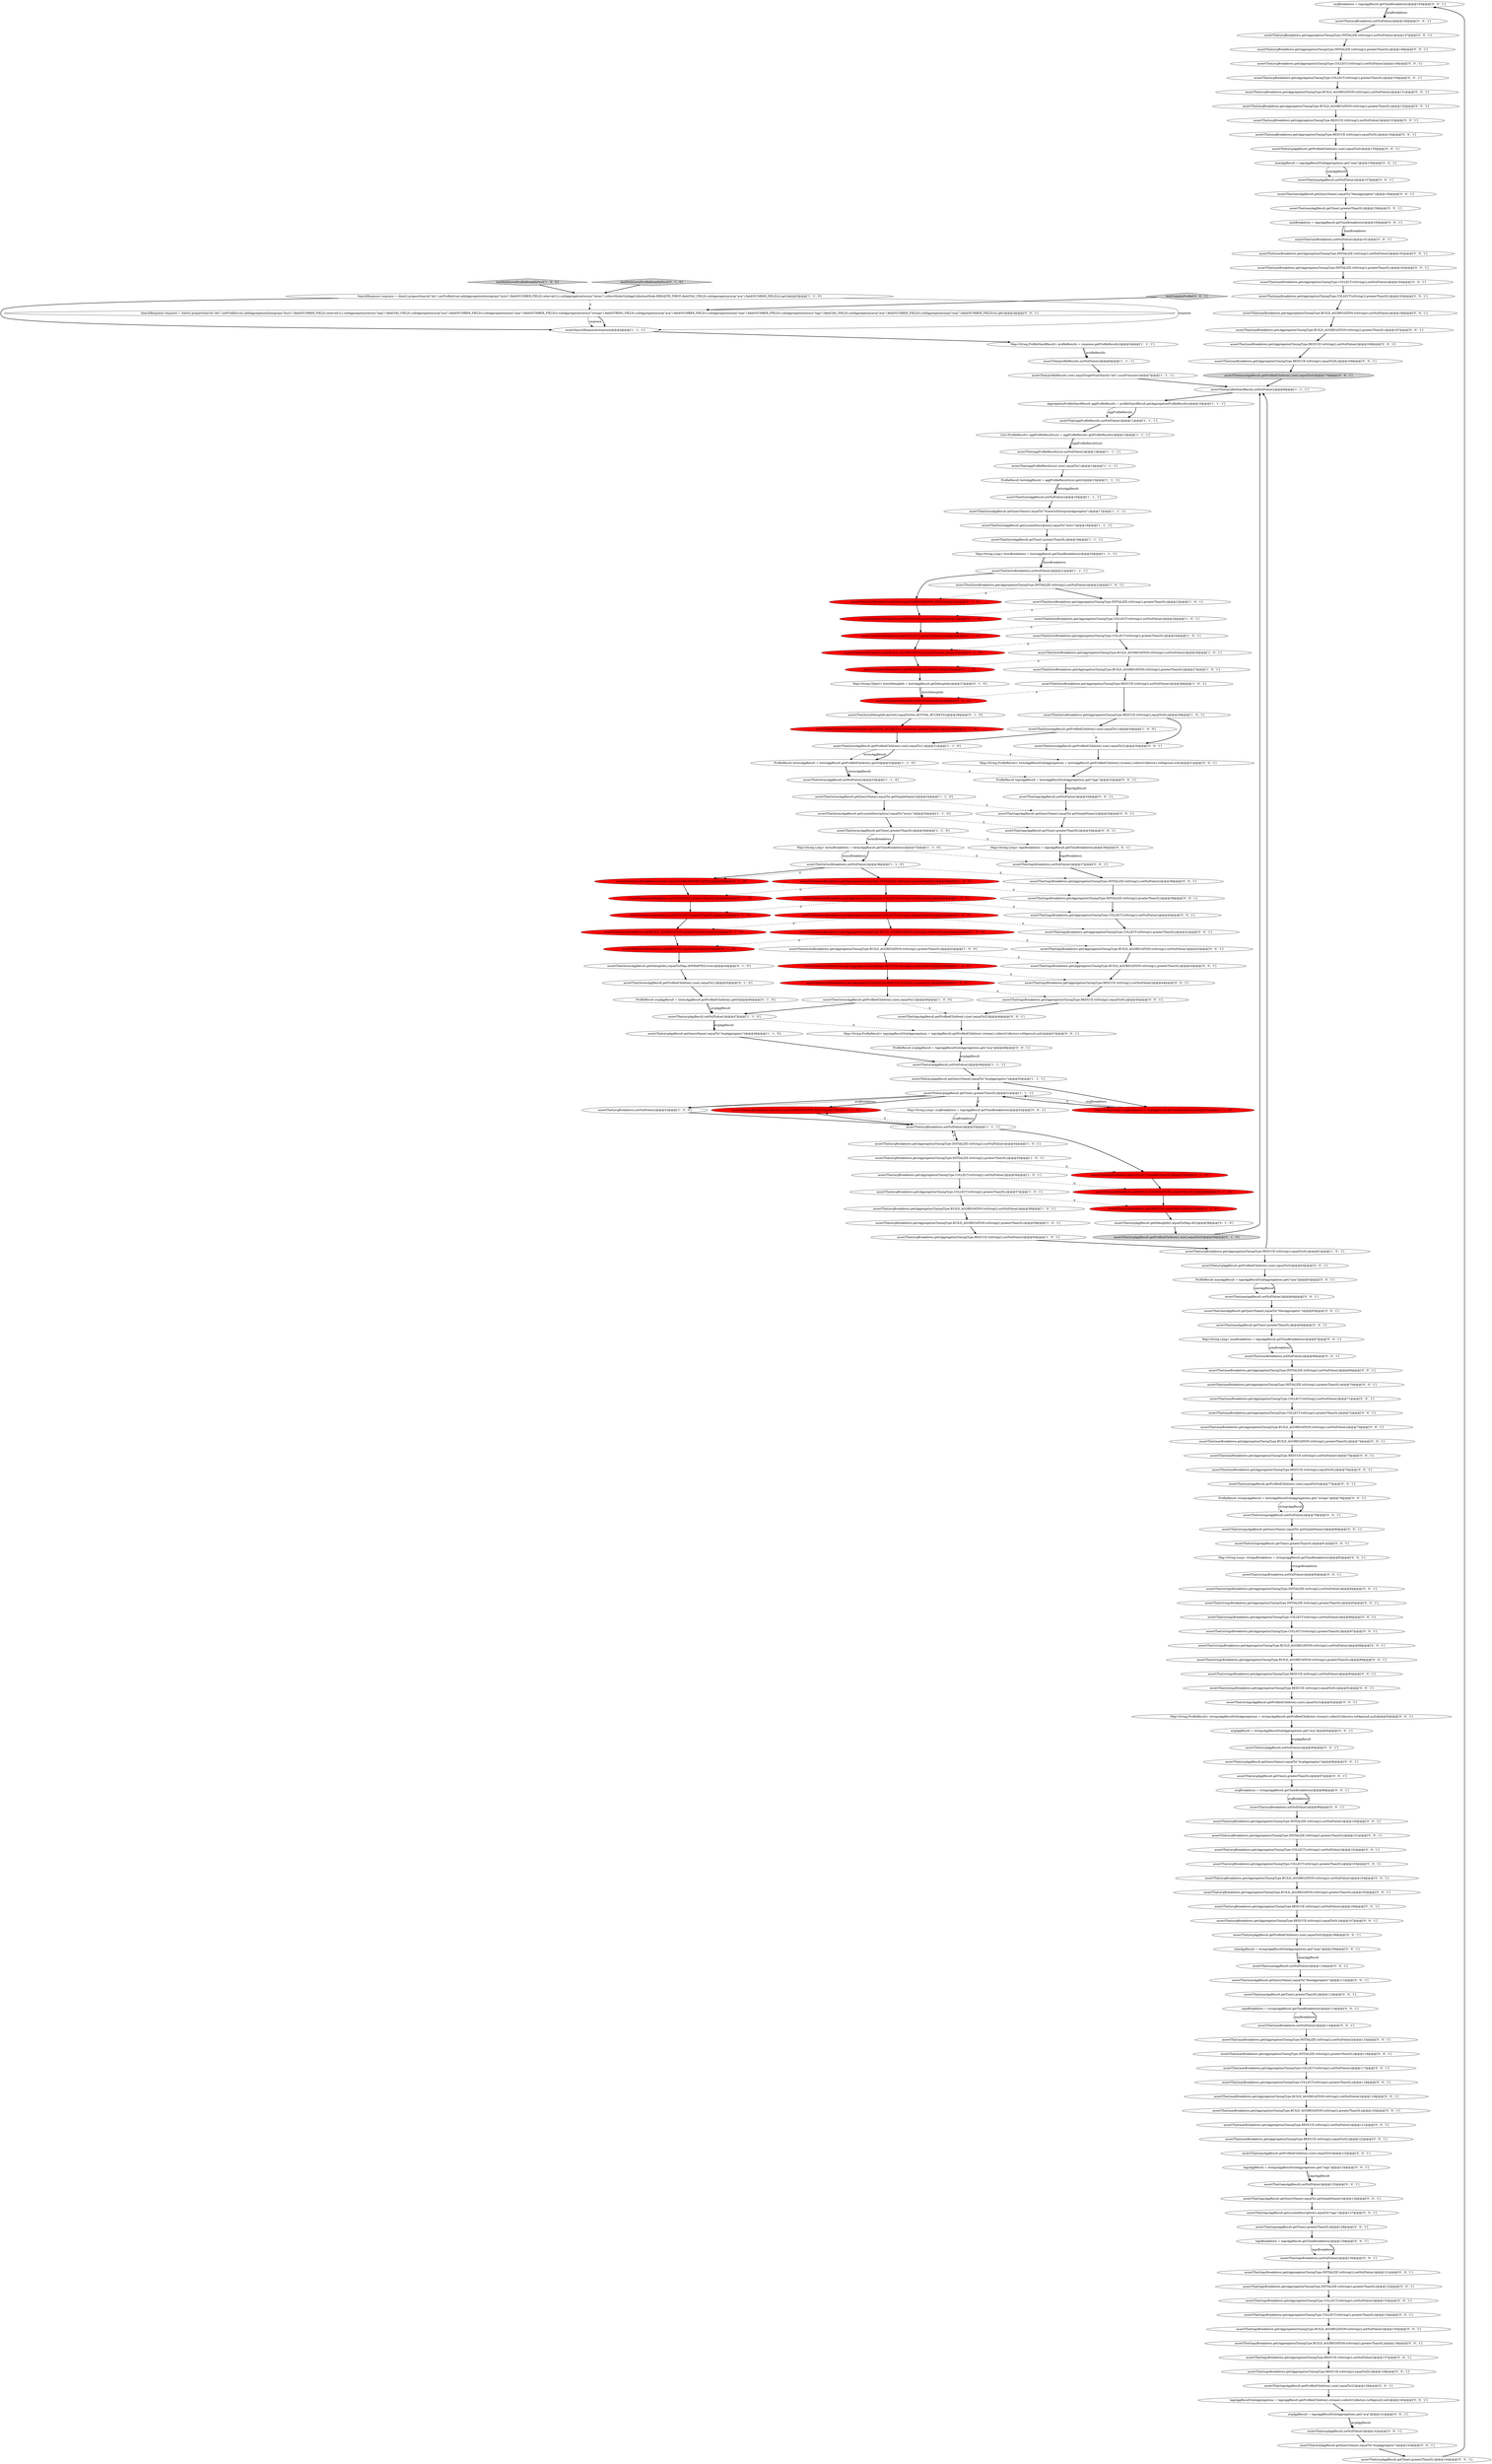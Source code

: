 digraph {
177 [style = filled, label = "avgBreakdown = tagsAggResult.getTimeBreakdown()@@@145@@@['0', '0', '1']", fillcolor = white, shape = ellipse image = "AAA0AAABBB3BBB"];
56 [style = filled, label = "assertThat(termsAggResult.getQueryName(),equalTo(.getSimpleName()))@@@34@@@['1', '1', '0']", fillcolor = white, shape = ellipse image = "AAA0AAABBB1BBB"];
74 [style = filled, label = "assertThat(histoBreakdown.get(COLLECT),greaterThan(0L))@@@24@@@['0', '1', '0']", fillcolor = red, shape = ellipse image = "AAA1AAABBB2BBB"];
60 [style = filled, label = "assertThat(termsBreakdown.get(INITIALIZE),greaterThan(0L))@@@40@@@['0', '1', '0']", fillcolor = red, shape = ellipse image = "AAA1AAABBB2BBB"];
10 [style = filled, label = "ProfileResult histoAggResult = aggProfileResultsList.get(0)@@@15@@@['1', '1', '1']", fillcolor = white, shape = ellipse image = "AAA0AAABBB1BBB"];
68 [style = filled, label = "assertThat(avgAggResult.getProfiledChildren().size(),equalTo(0))@@@59@@@['0', '1', '0']", fillcolor = lightgray, shape = ellipse image = "AAA0AAABBB2BBB"];
21 [style = filled, label = "assertThat(avgBreakdown.get(AggregationTimingType.REDUCE.toString()),equalTo(0L))@@@61@@@['1', '0', '1']", fillcolor = white, shape = ellipse image = "AAA0AAABBB1BBB"];
112 [style = filled, label = "assertThat(maxBreakdown.get(AggregationTimingType.REDUCE.toString()),notNullValue())@@@168@@@['0', '0', '1']", fillcolor = white, shape = ellipse image = "AAA0AAABBB3BBB"];
211 [style = filled, label = "assertThat(maxAggResult.getProfiledChildren().size(),equalTo(0))@@@170@@@['0', '0', '1']", fillcolor = lightgray, shape = ellipse image = "AAA0AAABBB3BBB"];
62 [style = filled, label = "assertThat(termsBreakdown.keySet(),equalTo(BREAKDOWN_KEYS))@@@39@@@['0', '1', '0']", fillcolor = red, shape = ellipse image = "AAA1AAABBB2BBB"];
99 [style = filled, label = "assertThat(maxAggResult.getQueryName(),equalTo(\"MaxAggregator\"))@@@65@@@['0', '0', '1']", fillcolor = white, shape = ellipse image = "AAA0AAABBB3BBB"];
2 [style = filled, label = "assertThat(termsBreakdown.get(AggregationTimingType.BUILD_AGGREGATION.toString()),notNullValue())@@@42@@@['1', '0', '0']", fillcolor = red, shape = ellipse image = "AAA1AAABBB1BBB"];
89 [style = filled, label = "assertThat(avgBreakdown.get(AggregationTimingType.COLLECT.toString()),greaterThan(0L))@@@150@@@['0', '0', '1']", fillcolor = white, shape = ellipse image = "AAA0AAABBB3BBB"];
38 [style = filled, label = "assertThat(avgAggResult.getQueryName(),equalTo(\"AvgAggregator\"))@@@48@@@['1', '1', '0']", fillcolor = white, shape = ellipse image = "AAA0AAABBB1BBB"];
101 [style = filled, label = "assertThat(maxBreakdown.get(AggregationTimingType.REDUCE.toString()),notNullValue())@@@75@@@['0', '0', '1']", fillcolor = white, shape = ellipse image = "AAA0AAABBB3BBB"];
156 [style = filled, label = "assertThat(tagsBreakdown.get(AggregationTimingType.BUILD_AGGREGATION.toString()),greaterThan(0L))@@@136@@@['0', '0', '1']", fillcolor = white, shape = ellipse image = "AAA0AAABBB3BBB"];
141 [style = filled, label = "assertThat(stringsAggResult.getTime(),greaterThan(0L))@@@81@@@['0', '0', '1']", fillcolor = white, shape = ellipse image = "AAA0AAABBB3BBB"];
61 [style = filled, label = "assertThat(((Number)histoDebugInfo.get(TOTAL_BUCKETS)).longValue(),greaterThan(0L))@@@30@@@['0', '1', '0']", fillcolor = red, shape = ellipse image = "AAA1AAABBB2BBB"];
24 [style = filled, label = "assertThat(avgAggResult,notNullValue())@@@47@@@['1', '1', '0']", fillcolor = white, shape = ellipse image = "AAA0AAABBB1BBB"];
70 [style = filled, label = "assertThat(termsAggResult.getProfiledChildren().size(),equalTo(1))@@@45@@@['0', '1', '0']", fillcolor = white, shape = ellipse image = "AAA0AAABBB2BBB"];
146 [style = filled, label = "assertThat(maxAggResult.getTime(),greaterThan(0L))@@@66@@@['0', '0', '1']", fillcolor = white, shape = ellipse image = "AAA0AAABBB3BBB"];
105 [style = filled, label = "assertThat(maxBreakdown.get(AggregationTimingType.COLLECT.toString()),greaterThan(0L))@@@72@@@['0', '0', '1']", fillcolor = white, shape = ellipse image = "AAA0AAABBB3BBB"];
71 [style = filled, label = "assertThat(histoBreakdown.get(INITIALIZE),greaterThan(0L))@@@23@@@['0', '1', '0']", fillcolor = red, shape = ellipse image = "AAA1AAABBB2BBB"];
102 [style = filled, label = "assertThat(maxAggResult.getTime(),greaterThan(0L))@@@112@@@['0', '0', '1']", fillcolor = white, shape = ellipse image = "AAA0AAABBB3BBB"];
147 [style = filled, label = "assertThat(stringsBreakdown,notNullValue())@@@83@@@['0', '0', '1']", fillcolor = white, shape = ellipse image = "AAA0AAABBB3BBB"];
8 [style = filled, label = "assertThat(avgBreakdown.get(AggregationTimingType.BUILD_AGGREGATION.toString()),greaterThan(0L))@@@59@@@['1', '0', '1']", fillcolor = white, shape = ellipse image = "AAA0AAABBB1BBB"];
4 [style = filled, label = "testMultiLevelProfileBreadthFirst['1', '0', '0']", fillcolor = lightgray, shape = diamond image = "AAA0AAABBB1BBB"];
83 [style = filled, label = "assertThat(avgBreakdown.keySet(),equalTo(BREAKDOWN_KEYS))@@@53@@@['0', '1', '0']", fillcolor = red, shape = ellipse image = "AAA1AAABBB2BBB"];
106 [style = filled, label = "assertThat(avgBreakdown,notNullValue())@@@146@@@['0', '0', '1']", fillcolor = white, shape = ellipse image = "AAA0AAABBB3BBB"];
187 [style = filled, label = "avgAggResult = tagsAggResultSubAggregations.get(\"avg\")@@@141@@@['0', '0', '1']", fillcolor = white, shape = ellipse image = "AAA0AAABBB3BBB"];
64 [style = filled, label = "assertThat(avgBreakdown.get(COLLECT),greaterThan(0L))@@@55@@@['0', '1', '0']", fillcolor = red, shape = ellipse image = "AAA1AAABBB2BBB"];
49 [style = filled, label = "assertThat(termsBreakdown.get(AggregationTimingType.COLLECT.toString()),greaterThan(0L))@@@41@@@['1', '0', '0']", fillcolor = red, shape = ellipse image = "AAA1AAABBB1BBB"];
7 [style = filled, label = "SearchResponse response = client().prepareSearch(\"idx\").setProfile(true).addAggregation(histogram(\"histo\").field(NUMBER_FIELD).interval(1L).subAggregation(terms(\"terms\").collectMode(SubAggCollectionMode.BREADTH_FIRST).field(TAG_FIELD).subAggregation(avg(\"avg\").field(NUMBER_FIELD)))).get()@@@3@@@['1', '1', '0']", fillcolor = white, shape = ellipse image = "AAA0AAABBB1BBB"];
72 [style = filled, label = "assertThat(histoBreakdown.keySet(),equalTo(BREAKDOWN_KEYS))@@@22@@@['0', '1', '0']", fillcolor = red, shape = ellipse image = "AAA1AAABBB2BBB"];
42 [style = filled, label = "assertThat(histoAggResult,notNullValue())@@@16@@@['1', '1', '1']", fillcolor = white, shape = ellipse image = "AAA0AAABBB1BBB"];
84 [style = filled, label = "avgAggResult = stringsAggResultSubAggregations.get(\"avg\")@@@94@@@['0', '0', '1']", fillcolor = white, shape = ellipse image = "AAA0AAABBB3BBB"];
176 [style = filled, label = "assertThat(tagsBreakdown.get(AggregationTimingType.REDUCE.toString()),equalTo(0L))@@@45@@@['0', '0', '1']", fillcolor = white, shape = ellipse image = "AAA0AAABBB3BBB"];
125 [style = filled, label = "assertThat(stringsBreakdown.get(AggregationTimingType.REDUCE.toString()),notNullValue())@@@90@@@['0', '0', '1']", fillcolor = white, shape = ellipse image = "AAA0AAABBB3BBB"];
55 [style = filled, label = "assertThat(termsBreakdown.get(AggregationTimingType.COLLECT.toString()),notNullValue())@@@40@@@['1', '0', '0']", fillcolor = red, shape = ellipse image = "AAA1AAABBB1BBB"];
167 [style = filled, label = "assertThat(avgAggResult.getQueryName(),equalTo(\"AvgAggregator\"))@@@96@@@['0', '0', '1']", fillcolor = white, shape = ellipse image = "AAA0AAABBB3BBB"];
175 [style = filled, label = "assertThat(maxAggResult,notNullValue())@@@157@@@['0', '0', '1']", fillcolor = white, shape = ellipse image = "AAA0AAABBB3BBB"];
63 [style = filled, label = "assertThat(termsBreakdown.get(REDUCE),equalTo(0L))@@@43@@@['0', '1', '0']", fillcolor = red, shape = ellipse image = "AAA1AAABBB2BBB"];
186 [style = filled, label = "assertThat(tagsBreakdown.get(AggregationTimingType.BUILD_AGGREGATION.toString()),notNullValue())@@@135@@@['0', '0', '1']", fillcolor = white, shape = ellipse image = "AAA0AAABBB3BBB"];
115 [style = filled, label = "assertThat(stringsBreakdown.get(AggregationTimingType.INITIALIZE.toString()),greaterThan(0L))@@@85@@@['0', '0', '1']", fillcolor = white, shape = ellipse image = "AAA0AAABBB3BBB"];
75 [style = filled, label = "assertThat(histoDebugInfo.keySet(),equalTo(Set.of(TOTAL_BUCKETS)))@@@29@@@['0', '1', '0']", fillcolor = white, shape = ellipse image = "AAA0AAABBB2BBB"];
210 [style = filled, label = "assertThat(maxBreakdown.get(AggregationTimingType.REDUCE.toString()),equalTo(0L))@@@169@@@['0', '0', '1']", fillcolor = white, shape = ellipse image = "AAA0AAABBB3BBB"];
30 [style = filled, label = "assertThat(aggProfileResultsList,notNullValue())@@@13@@@['1', '1', '1']", fillcolor = white, shape = ellipse image = "AAA0AAABBB1BBB"];
23 [style = filled, label = "Map<String,ProfileShardResult> profileResults = response.getProfileResults()@@@5@@@['1', '1', '1']", fillcolor = white, shape = ellipse image = "AAA0AAABBB1BBB"];
149 [style = filled, label = "assertThat(avgBreakdown.get(AggregationTimingType.COLLECT.toString()),notNullValue())@@@149@@@['0', '0', '1']", fillcolor = white, shape = ellipse image = "AAA0AAABBB3BBB"];
104 [style = filled, label = "assertThat(maxBreakdown.get(AggregationTimingType.REDUCE.toString()),equalTo(0L))@@@122@@@['0', '0', '1']", fillcolor = white, shape = ellipse image = "AAA0AAABBB3BBB"];
182 [style = filled, label = "assertThat(maxBreakdown.get(AggregationTimingType.INITIALIZE.toString()),greaterThan(0L))@@@70@@@['0', '0', '1']", fillcolor = white, shape = ellipse image = "AAA0AAABBB3BBB"];
124 [style = filled, label = "Map<String,Long> avgBreakdown = tagsAggResult.getTimeBreakdown()@@@52@@@['0', '0', '1']", fillcolor = white, shape = ellipse image = "AAA0AAABBB3BBB"];
162 [style = filled, label = "assertThat(avgAggResult,notNullValue())@@@95@@@['0', '0', '1']", fillcolor = white, shape = ellipse image = "AAA0AAABBB3BBB"];
1 [style = filled, label = "assertThat(avgBreakdown.get(AggregationTimingType.COLLECT.toString()),greaterThan(0L))@@@57@@@['1', '0', '1']", fillcolor = white, shape = ellipse image = "AAA0AAABBB1BBB"];
160 [style = filled, label = "assertThat(avgBreakdown.get(AggregationTimingType.BUILD_AGGREGATION.toString()),notNullValue())@@@104@@@['0', '0', '1']", fillcolor = white, shape = ellipse image = "AAA0AAABBB3BBB"];
17 [style = filled, label = "assertThat(histoBreakdown.get(AggregationTimingType.COLLECT.toString()),notNullValue())@@@24@@@['1', '0', '1']", fillcolor = white, shape = ellipse image = "AAA0AAABBB1BBB"];
110 [style = filled, label = "assertThat(tagsAggResult.getProfiledChildren().size(),equalTo(2))@@@46@@@['0', '0', '1']", fillcolor = white, shape = ellipse image = "AAA0AAABBB3BBB"];
88 [style = filled, label = "assertThat(maxBreakdown.get(AggregationTimingType.INITIALIZE.toString()),greaterThan(0L))@@@163@@@['0', '0', '1']", fillcolor = white, shape = ellipse image = "AAA0AAABBB3BBB"];
144 [style = filled, label = "maxBreakdown = tagsAggResult.getTimeBreakdown()@@@160@@@['0', '0', '1']", fillcolor = white, shape = ellipse image = "AAA0AAABBB3BBB"];
5 [style = filled, label = "assertThat(termsBreakdown.get(AggregationTimingType.INITIALIZE.toString()),greaterThan(0L))@@@39@@@['1', '0', '0']", fillcolor = red, shape = ellipse image = "AAA1AAABBB1BBB"];
20 [style = filled, label = "assertThat(avgAggResult.getQueryName(),equalTo(\"AvgAggregator\"))@@@50@@@['1', '1', '1']", fillcolor = white, shape = ellipse image = "AAA0AAABBB1BBB"];
184 [style = filled, label = "assertThat(avgBreakdown.get(AggregationTimingType.REDUCE.toString()),notNullValue())@@@106@@@['0', '0', '1']", fillcolor = white, shape = ellipse image = "AAA0AAABBB3BBB"];
153 [style = filled, label = "assertThat(maxBreakdown,notNullValue())@@@68@@@['0', '0', '1']", fillcolor = white, shape = ellipse image = "AAA0AAABBB3BBB"];
155 [style = filled, label = "assertThat(maxBreakdown.get(AggregationTimingType.REDUCE.toString()),notNullValue())@@@121@@@['0', '0', '1']", fillcolor = white, shape = ellipse image = "AAA0AAABBB3BBB"];
169 [style = filled, label = "assertThat(avgBreakdown.get(AggregationTimingType.INITIALIZE.toString()),notNullValue())@@@147@@@['0', '0', '1']", fillcolor = white, shape = ellipse image = "AAA0AAABBB3BBB"];
41 [style = filled, label = "assertThat(histoAggResult.getLuceneDescription(),equalTo(\"histo\"))@@@18@@@['1', '1', '1']", fillcolor = white, shape = ellipse image = "AAA0AAABBB1BBB"];
50 [style = filled, label = "assertThat(avgBreakdown,notNullValue())@@@53@@@['1', '0', '0']", fillcolor = white, shape = ellipse image = "AAA0AAABBB1BBB"];
22 [style = filled, label = "assertThat(histoBreakdown.get(AggregationTimingType.REDUCE.toString()),notNullValue())@@@28@@@['1', '0', '1']", fillcolor = white, shape = ellipse image = "AAA0AAABBB1BBB"];
154 [style = filled, label = "Map<String,Long> stringsBreakdown = stringsAggResult.getTimeBreakdown()@@@82@@@['0', '0', '1']", fillcolor = white, shape = ellipse image = "AAA0AAABBB3BBB"];
197 [style = filled, label = "assertThat(avgAggResult.getQueryName(),equalTo(\"AvgAggregator\"))@@@143@@@['0', '0', '1']", fillcolor = white, shape = ellipse image = "AAA0AAABBB3BBB"];
18 [style = filled, label = "assertThat(avgBreakdown.get(AggregationTimingType.INITIALIZE.toString()),greaterThan(0L))@@@55@@@['1', '0', '1']", fillcolor = white, shape = ellipse image = "AAA0AAABBB1BBB"];
145 [style = filled, label = "assertThat(histoAggResult.getProfiledChildren().size(),equalTo(2))@@@30@@@['0', '0', '1']", fillcolor = white, shape = ellipse image = "AAA0AAABBB3BBB"];
66 [style = filled, label = "assertThat(histoDebugInfo,notNullValue())@@@28@@@['0', '1', '0']", fillcolor = red, shape = ellipse image = "AAA1AAABBB2BBB"];
151 [style = filled, label = "assertThat(maxAggResult,notNullValue())@@@110@@@['0', '0', '1']", fillcolor = white, shape = ellipse image = "AAA0AAABBB3BBB"];
94 [style = filled, label = "Map<String,Long> tagsBreakdown = tagsAggResult.getTimeBreakdown()@@@36@@@['0', '0', '1']", fillcolor = white, shape = ellipse image = "AAA0AAABBB3BBB"];
98 [style = filled, label = "SearchResponse response = client().prepareSearch(\"idx\").setProfile(true).addAggregation(histogram(\"histo\").field(NUMBER_FIELD).interval(1L).subAggregation(terms(\"tags\").field(TAG_FIELD).subAggregation(avg(\"avg\").field(NUMBER_FIELD)).subAggregation(max(\"max\").field(NUMBER_FIELD))).subAggregation(terms(\"strings\").field(STRING_FIELD).subAggregation(avg(\"avg\").field(NUMBER_FIELD)).subAggregation(max(\"max\").field(NUMBER_FIELD)).subAggregation(terms(\"tags\").field(TAG_FIELD).subAggregation(avg(\"avg\").field(NUMBER_FIELD)).subAggregation(max(\"max\").field(NUMBER_FIELD))))).get()@@@3@@@['0', '0', '1']", fillcolor = white, shape = ellipse image = "AAA0AAABBB3BBB"];
208 [style = filled, label = "ProfileResult maxAggResult = tagsAggResultSubAggregations.get(\"max\")@@@63@@@['0', '0', '1']", fillcolor = white, shape = ellipse image = "AAA0AAABBB3BBB"];
116 [style = filled, label = "assertThat(tagsBreakdown.get(AggregationTimingType.INITIALIZE.toString()),greaterThan(0L))@@@132@@@['0', '0', '1']", fillcolor = white, shape = ellipse image = "AAA0AAABBB3BBB"];
54 [style = filled, label = "assertThat(histoBreakdown.get(AggregationTimingType.REDUCE.toString()),equalTo(0L))@@@29@@@['1', '0', '1']", fillcolor = white, shape = ellipse image = "AAA0AAABBB1BBB"];
81 [style = filled, label = "assertThat(avgBreakdown.get(REDUCE),equalTo(0L))@@@57@@@['0', '1', '0']", fillcolor = red, shape = ellipse image = "AAA1AAABBB2BBB"];
108 [style = filled, label = "assertThat(tagsBreakdown,notNullValue())@@@37@@@['0', '0', '1']", fillcolor = white, shape = ellipse image = "AAA0AAABBB3BBB"];
122 [style = filled, label = "avgBreakdown = stringsAggResult.getTimeBreakdown()@@@98@@@['0', '0', '1']", fillcolor = white, shape = ellipse image = "AAA0AAABBB3BBB"];
179 [style = filled, label = "assertThat(avgAggResult.getProfiledChildren().size(),equalTo(0))@@@155@@@['0', '0', '1']", fillcolor = white, shape = ellipse image = "AAA0AAABBB3BBB"];
39 [style = filled, label = "assertThat(termsAggResult.getTime(),greaterThan(0L))@@@36@@@['1', '1', '0']", fillcolor = white, shape = ellipse image = "AAA0AAABBB1BBB"];
51 [style = filled, label = "Map<String,Long> termsBreakdown = termsAggResult.getTimeBreakdown()@@@37@@@['1', '1', '0']", fillcolor = white, shape = ellipse image = "AAA0AAABBB1BBB"];
103 [style = filled, label = "assertThat(stringsBreakdown.get(AggregationTimingType.BUILD_AGGREGATION.toString()),greaterThan(0L))@@@89@@@['0', '0', '1']", fillcolor = white, shape = ellipse image = "AAA0AAABBB3BBB"];
114 [style = filled, label = "assertThat(avgBreakdown.get(AggregationTimingType.BUILD_AGGREGATION.toString()),notNullValue())@@@151@@@['0', '0', '1']", fillcolor = white, shape = ellipse image = "AAA0AAABBB3BBB"];
148 [style = filled, label = "assertThat(avgBreakdown,notNullValue())@@@99@@@['0', '0', '1']", fillcolor = white, shape = ellipse image = "AAA0AAABBB3BBB"];
192 [style = filled, label = "assertThat(maxBreakdown.get(AggregationTimingType.COLLECT.toString()),notNullValue())@@@164@@@['0', '0', '1']", fillcolor = white, shape = ellipse image = "AAA0AAABBB3BBB"];
181 [style = filled, label = "Map<String,ProfileResult> tagsAggResultSubAggregations = tagsAggResult.getProfiledChildren().stream().collect(Collectors.toMap(null,null))@@@47@@@['0', '0', '1']", fillcolor = white, shape = ellipse image = "AAA0AAABBB3BBB"];
57 [style = filled, label = "assertThat(avgBreakdown.get(AggregationTimingType.BUILD_AGGREGATION.toString()),notNullValue())@@@58@@@['1', '0', '1']", fillcolor = white, shape = ellipse image = "AAA0AAABBB1BBB"];
190 [style = filled, label = "assertThat(tagsAggResult.getTime(),greaterThan(0L))@@@128@@@['0', '0', '1']", fillcolor = white, shape = ellipse image = "AAA0AAABBB3BBB"];
119 [style = filled, label = "assertThat(avgAggResult.getProfiledChildren().size(),equalTo(0))@@@62@@@['0', '0', '1']", fillcolor = white, shape = ellipse image = "AAA0AAABBB3BBB"];
128 [style = filled, label = "assertThat(maxBreakdown.get(AggregationTimingType.BUILD_AGGREGATION.toString()),notNullValue())@@@166@@@['0', '0', '1']", fillcolor = white, shape = ellipse image = "AAA0AAABBB3BBB"];
150 [style = filled, label = "assertThat(tagsBreakdown.get(AggregationTimingType.BUILD_AGGREGATION.toString()),greaterThan(0L))@@@43@@@['0', '0', '1']", fillcolor = white, shape = ellipse image = "AAA0AAABBB3BBB"];
173 [style = filled, label = "assertThat(tagsBreakdown.get(AggregationTimingType.INITIALIZE.toString()),notNullValue())@@@38@@@['0', '0', '1']", fillcolor = white, shape = ellipse image = "AAA0AAABBB3BBB"];
96 [style = filled, label = "assertThat(stringsAggResult.getProfiledChildren().size(),equalTo(3))@@@92@@@['0', '0', '1']", fillcolor = white, shape = ellipse image = "AAA0AAABBB3BBB"];
207 [style = filled, label = "assertThat(avgBreakdown.get(AggregationTimingType.REDUCE.toString()),equalTo(0L))@@@107@@@['0', '0', '1']", fillcolor = white, shape = ellipse image = "AAA0AAABBB3BBB"];
194 [style = filled, label = "assertThat(tagsAggResult,notNullValue())@@@33@@@['0', '0', '1']", fillcolor = white, shape = ellipse image = "AAA0AAABBB3BBB"];
205 [style = filled, label = "assertThat(avgAggResult.getProfiledChildren().size(),equalTo(0))@@@108@@@['0', '0', '1']", fillcolor = white, shape = ellipse image = "AAA0AAABBB3BBB"];
185 [style = filled, label = "assertThat(maxBreakdown.get(AggregationTimingType.BUILD_AGGREGATION.toString()),greaterThan(0L))@@@74@@@['0', '0', '1']", fillcolor = white, shape = ellipse image = "AAA0AAABBB3BBB"];
209 [style = filled, label = "assertThat(maxAggResult.getProfiledChildren().size(),equalTo(0))@@@123@@@['0', '0', '1']", fillcolor = white, shape = ellipse image = "AAA0AAABBB3BBB"];
198 [style = filled, label = "assertThat(stringsAggResult.getQueryName(),equalTo(.getSimpleName()))@@@80@@@['0', '0', '1']", fillcolor = white, shape = ellipse image = "AAA0AAABBB3BBB"];
193 [style = filled, label = "assertThat(maxBreakdown.get(AggregationTimingType.COLLECT.toString()),greaterThan(0L))@@@118@@@['0', '0', '1']", fillcolor = white, shape = ellipse image = "AAA0AAABBB3BBB"];
44 [style = filled, label = "assertThat(histoAggResult.getProfiledChildren().size(),equalTo(1))@@@30@@@['1', '0', '0']", fillcolor = white, shape = ellipse image = "AAA0AAABBB1BBB"];
196 [style = filled, label = "assertThat(stringsAggResult,notNullValue())@@@79@@@['0', '0', '1']", fillcolor = white, shape = ellipse image = "AAA0AAABBB3BBB"];
201 [style = filled, label = "assertThat(avgBreakdown.get(AggregationTimingType.INITIALIZE.toString()),greaterThan(0L))@@@101@@@['0', '0', '1']", fillcolor = white, shape = ellipse image = "AAA0AAABBB3BBB"];
126 [style = filled, label = "maxAggResult = stringsAggResultSubAggregations.get(\"max\")@@@109@@@['0', '0', '1']", fillcolor = white, shape = ellipse image = "AAA0AAABBB3BBB"];
174 [style = filled, label = "assertThat(maxBreakdown.get(AggregationTimingType.INITIALIZE.toString()),notNullValue())@@@115@@@['0', '0', '1']", fillcolor = white, shape = ellipse image = "AAA0AAABBB3BBB"];
45 [style = filled, label = "ProfileResult termsAggResult = histoAggResult.getProfiledChildren().get(0)@@@32@@@['1', '1', '0']", fillcolor = white, shape = ellipse image = "AAA0AAABBB1BBB"];
213 [style = filled, label = "ProfileResult avgAggResult = tagsAggResultSubAggregations.get(\"avg\")@@@48@@@['0', '0', '1']", fillcolor = white, shape = ellipse image = "AAA0AAABBB3BBB"];
78 [style = filled, label = "assertThat(avgAggResult.getDebugInfo(),equalTo(Map.of()))@@@58@@@['0', '1', '0']", fillcolor = white, shape = ellipse image = "AAA0AAABBB2BBB"];
12 [style = filled, label = "assertThat(histoBreakdown.get(AggregationTimingType.BUILD_AGGREGATION.toString()),notNullValue())@@@26@@@['1', '0', '1']", fillcolor = white, shape = ellipse image = "AAA0AAABBB1BBB"];
165 [style = filled, label = "assertThat(maxBreakdown,notNullValue())@@@161@@@['0', '0', '1']", fillcolor = white, shape = ellipse image = "AAA0AAABBB3BBB"];
140 [style = filled, label = "assertThat(maxBreakdown.get(AggregationTimingType.COLLECT.toString()),notNullValue())@@@117@@@['0', '0', '1']", fillcolor = white, shape = ellipse image = "AAA0AAABBB3BBB"];
32 [style = filled, label = "assertThat(histoAggResult.getTime(),greaterThan(0L))@@@19@@@['1', '1', '1']", fillcolor = white, shape = ellipse image = "AAA0AAABBB1BBB"];
67 [style = filled, label = "Map<String,Object> histoDebugInfo = histoAggResult.getDebugInfo()@@@27@@@['0', '1', '0']", fillcolor = white, shape = ellipse image = "AAA0AAABBB2BBB"];
40 [style = filled, label = "assertThat(termsBreakdown.get(AggregationTimingType.REDUCE.toString()),notNullValue())@@@44@@@['1', '0', '0']", fillcolor = red, shape = ellipse image = "AAA1AAABBB1BBB"];
132 [style = filled, label = "assertThat(tagsBreakdown.get(AggregationTimingType.INITIALIZE.toString()),notNullValue())@@@131@@@['0', '0', '1']", fillcolor = white, shape = ellipse image = "AAA0AAABBB3BBB"];
107 [style = filled, label = "assertThat(tagsAggResult.getLuceneDescription(),equalTo(\"tags\"))@@@127@@@['0', '0', '1']", fillcolor = white, shape = ellipse image = "AAA0AAABBB3BBB"];
212 [style = filled, label = "assertThat(avgBreakdown.get(AggregationTimingType.REDUCE.toString()),notNullValue())@@@153@@@['0', '0', '1']", fillcolor = white, shape = ellipse image = "AAA0AAABBB3BBB"];
93 [style = filled, label = "assertThat(stringsBreakdown.get(AggregationTimingType.COLLECT.toString()),notNullValue())@@@86@@@['0', '0', '1']", fillcolor = white, shape = ellipse image = "AAA0AAABBB3BBB"];
16 [style = filled, label = "assertThat(histoAggResult.getQueryName(),equalTo(\"NumericHistogramAggregator\"))@@@17@@@['1', '1', '1']", fillcolor = white, shape = ellipse image = "AAA0AAABBB1BBB"];
48 [style = filled, label = "assertThat(profileResults,notNullValue())@@@6@@@['1', '1', '1']", fillcolor = white, shape = ellipse image = "AAA0AAABBB1BBB"];
157 [style = filled, label = "assertThat(avgBreakdown.get(AggregationTimingType.BUILD_AGGREGATION.toString()),greaterThan(0L))@@@152@@@['0', '0', '1']", fillcolor = white, shape = ellipse image = "AAA0AAABBB3BBB"];
203 [style = filled, label = "tagsBreakdown = tagsAggResult.getTimeBreakdown()@@@129@@@['0', '0', '1']", fillcolor = white, shape = ellipse image = "AAA0AAABBB3BBB"];
180 [style = filled, label = "assertThat(maxBreakdown,notNullValue())@@@114@@@['0', '0', '1']", fillcolor = white, shape = ellipse image = "AAA0AAABBB3BBB"];
136 [style = filled, label = "maxAggResult = tagsAggResultSubAggregations.get(\"max\")@@@156@@@['0', '0', '1']", fillcolor = white, shape = ellipse image = "AAA0AAABBB3BBB"];
168 [style = filled, label = "assertThat(avgBreakdown.get(AggregationTimingType.BUILD_AGGREGATION.toString()),greaterThan(0L))@@@105@@@['0', '0', '1']", fillcolor = white, shape = ellipse image = "AAA0AAABBB3BBB"];
29 [style = filled, label = "assertThat(histoBreakdown.get(AggregationTimingType.INITIALIZE.toString()),notNullValue())@@@22@@@['1', '0', '1']", fillcolor = white, shape = ellipse image = "AAA0AAABBB1BBB"];
143 [style = filled, label = "assertThat(tagsBreakdown.get(AggregationTimingType.REDUCE.toString()),equalTo(0L))@@@138@@@['0', '0', '1']", fillcolor = white, shape = ellipse image = "AAA0AAABBB3BBB"];
34 [style = filled, label = "assertThat(avgBreakdown.get(AggregationTimingType.INITIALIZE.toString()),notNullValue())@@@54@@@['1', '0', '1']", fillcolor = white, shape = ellipse image = "AAA0AAABBB1BBB"];
161 [style = filled, label = "assertThat(stringsBreakdown.get(AggregationTimingType.REDUCE.toString()),equalTo(0L))@@@91@@@['0', '0', '1']", fillcolor = white, shape = ellipse image = "AAA0AAABBB3BBB"];
47 [style = filled, label = "assertThat(avgAggResult,notNullValue())@@@49@@@['1', '1', '1']", fillcolor = white, shape = ellipse image = "AAA0AAABBB1BBB"];
138 [style = filled, label = "assertThat(tagsAggResult.getTime(),greaterThan(0L))@@@35@@@['0', '0', '1']", fillcolor = white, shape = ellipse image = "AAA0AAABBB3BBB"];
133 [style = filled, label = "assertThat(avgAggResult.getTime(),greaterThan(0L))@@@97@@@['0', '0', '1']", fillcolor = white, shape = ellipse image = "AAA0AAABBB3BBB"];
19 [style = filled, label = "List<ProfileResult> aggProfileResultsList = aggProfileResults.getProfileResults()@@@12@@@['1', '1', '1']", fillcolor = white, shape = ellipse image = "AAA0AAABBB1BBB"];
206 [style = filled, label = "assertThat(stringsBreakdown.get(AggregationTimingType.INITIALIZE.toString()),notNullValue())@@@84@@@['0', '0', '1']", fillcolor = white, shape = ellipse image = "AAA0AAABBB3BBB"];
69 [style = filled, label = "testMultiLevelProfileBreadthFirst['0', '1', '0']", fillcolor = lightgray, shape = diamond image = "AAA0AAABBB2BBB"];
100 [style = filled, label = "assertThat(avgAggResult.getTime(),greaterThan(0L))@@@144@@@['0', '0', '1']", fillcolor = white, shape = ellipse image = "AAA0AAABBB3BBB"];
142 [style = filled, label = "assertThat(tagsAggResult.getQueryName(),equalTo(.getSimpleName()))@@@126@@@['0', '0', '1']", fillcolor = white, shape = ellipse image = "AAA0AAABBB3BBB"];
11 [style = filled, label = "AggregationProfileShardResult aggProfileResults = profileShardResult.getAggregationProfileResults()@@@10@@@['1', '1', '1']", fillcolor = white, shape = ellipse image = "AAA0AAABBB1BBB"];
52 [style = filled, label = "assertThat(profileShardResult,notNullValue())@@@9@@@['1', '1', '1']", fillcolor = white, shape = ellipse image = "AAA0AAABBB1BBB"];
85 [style = filled, label = "assertThat(maxBreakdown.get(AggregationTimingType.BUILD_AGGREGATION.toString()),greaterThan(0L))@@@120@@@['0', '0', '1']", fillcolor = white, shape = ellipse image = "AAA0AAABBB3BBB"];
163 [style = filled, label = "assertThat(maxBreakdown.get(AggregationTimingType.REDUCE.toString()),equalTo(0L))@@@76@@@['0', '0', '1']", fillcolor = white, shape = ellipse image = "AAA0AAABBB3BBB"];
92 [style = filled, label = "assertThat(tagsBreakdown.get(AggregationTimingType.BUILD_AGGREGATION.toString()),notNullValue())@@@42@@@['0', '0', '1']", fillcolor = white, shape = ellipse image = "AAA0AAABBB3BBB"];
58 [style = filled, label = "assertThat(avgBreakdown.get(AggregationTimingType.COLLECT.toString()),notNullValue())@@@56@@@['1', '0', '1']", fillcolor = white, shape = ellipse image = "AAA0AAABBB1BBB"];
113 [style = filled, label = "assertThat(tagsBreakdown.get(AggregationTimingType.COLLECT.toString()),notNullValue())@@@40@@@['0', '0', '1']", fillcolor = white, shape = ellipse image = "AAA0AAABBB3BBB"];
97 [style = filled, label = "assertThat(maxAggResult.getQueryName(),equalTo(\"MaxAggregator\"))@@@111@@@['0', '0', '1']", fillcolor = white, shape = ellipse image = "AAA0AAABBB3BBB"];
135 [style = filled, label = "ProfileResult tagsAggResult = histoAggResultSubAggregations.get(\"tags\")@@@32@@@['0', '0', '1']", fillcolor = white, shape = ellipse image = "AAA0AAABBB3BBB"];
137 [style = filled, label = "assertThat(maxBreakdown.get(AggregationTimingType.COLLECT.toString()),greaterThan(0L))@@@165@@@['0', '0', '1']", fillcolor = white, shape = ellipse image = "AAA0AAABBB3BBB"];
158 [style = filled, label = "assertThat(maxAggResult.getProfiledChildren().size(),equalTo(0))@@@77@@@['0', '0', '1']", fillcolor = white, shape = ellipse image = "AAA0AAABBB3BBB"];
35 [style = filled, label = "assertThat(termsBreakdown.get(AggregationTimingType.BUILD_AGGREGATION.toString()),greaterThan(0L))@@@43@@@['1', '0', '0']", fillcolor = white, shape = ellipse image = "AAA0AAABBB1BBB"];
172 [style = filled, label = "assertThat(avgAggResult,notNullValue())@@@142@@@['0', '0', '1']", fillcolor = white, shape = ellipse image = "AAA0AAABBB3BBB"];
183 [style = filled, label = "assertThat(tagsAggResult.getQueryName(),equalTo(.getSimpleName()))@@@34@@@['0', '0', '1']", fillcolor = white, shape = ellipse image = "AAA0AAABBB3BBB"];
36 [style = filled, label = "assertSearchResponse(response)@@@4@@@['1', '1', '1']", fillcolor = white, shape = ellipse image = "AAA0AAABBB1BBB"];
134 [style = filled, label = "tagsAggResult = stringsAggResultSubAggregations.get(\"tags\")@@@124@@@['0', '0', '1']", fillcolor = white, shape = ellipse image = "AAA0AAABBB3BBB"];
86 [style = filled, label = "Map<String,Long> maxBreakdown = tagsAggResult.getTimeBreakdown()@@@67@@@['0', '0', '1']", fillcolor = white, shape = ellipse image = "AAA0AAABBB3BBB"];
109 [style = filled, label = "Map<String,ProfileResult> stringsAggResultSubAggregations = stringsAggResult.getProfiledChildren().stream().collect(Collectors.toMap(null,null))@@@93@@@['0', '0', '1']", fillcolor = white, shape = ellipse image = "AAA0AAABBB3BBB"];
13 [style = filled, label = "assertThat(termsAggResult.getLuceneDescription(),equalTo(\"terms\"))@@@35@@@['1', '1', '0']", fillcolor = white, shape = ellipse image = "AAA0AAABBB1BBB"];
82 [style = filled, label = "assertThat(avgBreakdown.get(BUILD_AGGREGATION),greaterThan(0L))@@@56@@@['0', '1', '0']", fillcolor = red, shape = ellipse image = "AAA1AAABBB2BBB"];
204 [style = filled, label = "assertThat(tagsBreakdown,notNullValue())@@@130@@@['0', '0', '1']", fillcolor = white, shape = ellipse image = "AAA0AAABBB3BBB"];
76 [style = filled, label = "assertThat(termsBreakdown.get(COLLECT),greaterThan(0L))@@@41@@@['0', '1', '0']", fillcolor = red, shape = ellipse image = "AAA1AAABBB2BBB"];
95 [style = filled, label = "assertThat(avgBreakdown.get(AggregationTimingType.COLLECT.toString()),greaterThan(0L))@@@103@@@['0', '0', '1']", fillcolor = white, shape = ellipse image = "AAA0AAABBB3BBB"];
59 [style = filled, label = "assertThat(histoAggResult.getProfiledChildren().size(),equalTo(1))@@@31@@@['1', '1', '0']", fillcolor = white, shape = ellipse image = "AAA0AAABBB1BBB"];
46 [style = filled, label = "assertThat(termsAggResult.getProfiledChildren().size(),equalTo(1))@@@46@@@['1', '0', '0']", fillcolor = white, shape = ellipse image = "AAA0AAABBB1BBB"];
90 [style = filled, label = "assertThat(tagsBreakdown.get(AggregationTimingType.REDUCE.toString()),notNullValue())@@@137@@@['0', '0', '1']", fillcolor = white, shape = ellipse image = "AAA0AAABBB3BBB"];
188 [style = filled, label = "assertThat(maxBreakdown.get(AggregationTimingType.INITIALIZE.toString()),notNullValue())@@@69@@@['0', '0', '1']", fillcolor = white, shape = ellipse image = "AAA0AAABBB3BBB"];
91 [style = filled, label = "assertThat(maxBreakdown.get(AggregationTimingType.INITIALIZE.toString()),notNullValue())@@@162@@@['0', '0', '1']", fillcolor = white, shape = ellipse image = "AAA0AAABBB3BBB"];
87 [style = filled, label = "assertThat(avgBreakdown.get(AggregationTimingType.COLLECT.toString()),notNullValue())@@@102@@@['0', '0', '1']", fillcolor = white, shape = ellipse image = "AAA0AAABBB3BBB"];
80 [style = filled, label = "assertThat(termsBreakdown.get(BUILD_AGGREGATION),greaterThan(0L))@@@42@@@['0', '1', '0']", fillcolor = red, shape = ellipse image = "AAA1AAABBB2BBB"];
0 [style = filled, label = "assertThat(profileResults.size(),equalTo(getNumShards(\"idx\").numPrimaries))@@@7@@@['1', '1', '1']", fillcolor = white, shape = ellipse image = "AAA0AAABBB1BBB"];
195 [style = filled, label = "assertThat(maxAggResult,notNullValue())@@@64@@@['0', '0', '1']", fillcolor = white, shape = ellipse image = "AAA0AAABBB3BBB"];
189 [style = filled, label = "assertThat(maxAggResult.getTime(),greaterThan(0L))@@@159@@@['0', '0', '1']", fillcolor = white, shape = ellipse image = "AAA0AAABBB3BBB"];
120 [style = filled, label = "assertThat(maxBreakdown.get(AggregationTimingType.BUILD_AGGREGATION.toString()),greaterThan(0L))@@@167@@@['0', '0', '1']", fillcolor = white, shape = ellipse image = "AAA0AAABBB3BBB"];
9 [style = filled, label = "assertThat(avgAggResult.getTime(),greaterThan(0L))@@@51@@@['1', '1', '1']", fillcolor = white, shape = ellipse image = "AAA0AAABBB1BBB"];
77 [style = filled, label = "assertThat(histoBreakdown.get(BUILD_AGGREGATION),greaterThan(0L))@@@25@@@['0', '1', '0']", fillcolor = red, shape = ellipse image = "AAA1AAABBB2BBB"];
15 [style = filled, label = "Map<String,Long> histoBreakdown = histoAggResult.getTimeBreakdown()@@@20@@@['1', '1', '1']", fillcolor = white, shape = ellipse image = "AAA0AAABBB1BBB"];
123 [style = filled, label = "assertThat(tagsBreakdown.get(AggregationTimingType.COLLECT.toString()),greaterThan(0L))@@@41@@@['0', '0', '1']", fillcolor = white, shape = ellipse image = "AAA0AAABBB3BBB"];
191 [style = filled, label = "assertThat(maxAggResult.getQueryName(),equalTo(\"MaxAggregator\"))@@@158@@@['0', '0', '1']", fillcolor = white, shape = ellipse image = "AAA0AAABBB3BBB"];
27 [style = filled, label = "assertThat(aggProfileResultsList.size(),equalTo(1))@@@14@@@['1', '1', '1']", fillcolor = white, shape = ellipse image = "AAA0AAABBB1BBB"];
3 [style = filled, label = "assertThat(termsBreakdown,notNullValue())@@@38@@@['1', '1', '0']", fillcolor = white, shape = ellipse image = "AAA0AAABBB1BBB"];
111 [style = filled, label = "assertThat(stringsBreakdown.get(AggregationTimingType.BUILD_AGGREGATION.toString()),notNullValue())@@@88@@@['0', '0', '1']", fillcolor = white, shape = ellipse image = "AAA0AAABBB3BBB"];
166 [style = filled, label = "ProfileResult stringsAggResult = histoAggResultSubAggregations.get(\"strings\")@@@78@@@['0', '0', '1']", fillcolor = white, shape = ellipse image = "AAA0AAABBB3BBB"];
200 [style = filled, label = "assertThat(tagsBreakdown.get(AggregationTimingType.COLLECT.toString()),greaterThan(0L))@@@134@@@['0', '0', '1']", fillcolor = white, shape = ellipse image = "AAA0AAABBB3BBB"];
37 [style = filled, label = "assertThat(avgBreakdown.get(AggregationTimingType.REDUCE.toString()),notNullValue())@@@60@@@['1', '0', '1']", fillcolor = white, shape = ellipse image = "AAA0AAABBB1BBB"];
79 [style = filled, label = "assertThat(termsAggResult.getDebugInfo(),equalTo(Map.of(WRAPPED,true)))@@@44@@@['0', '1', '0']", fillcolor = white, shape = ellipse image = "AAA0AAABBB2BBB"];
202 [style = filled, label = "assertThat(maxBreakdown.get(AggregationTimingType.COLLECT.toString()),notNullValue())@@@71@@@['0', '0', '1']", fillcolor = white, shape = ellipse image = "AAA0AAABBB3BBB"];
199 [style = filled, label = "assertThat(avgBreakdown.get(AggregationTimingType.REDUCE.toString()),equalTo(0L))@@@154@@@['0', '0', '1']", fillcolor = white, shape = ellipse image = "AAA0AAABBB3BBB"];
164 [style = filled, label = "assertThat(maxBreakdown.get(AggregationTimingType.BUILD_AGGREGATION.toString()),notNullValue())@@@73@@@['0', '0', '1']", fillcolor = white, shape = ellipse image = "AAA0AAABBB3BBB"];
31 [style = filled, label = "assertThat(histoBreakdown,notNullValue())@@@21@@@['1', '1', '1']", fillcolor = white, shape = ellipse image = "AAA0AAABBB1BBB"];
129 [style = filled, label = "testComplexProfile['0', '0', '1']", fillcolor = lightgray, shape = diamond image = "AAA0AAABBB3BBB"];
6 [style = filled, label = "assertThat(histoBreakdown.get(AggregationTimingType.INITIALIZE.toString()),greaterThan(0L))@@@23@@@['1', '0', '1']", fillcolor = white, shape = ellipse image = "AAA0AAABBB1BBB"];
73 [style = filled, label = "ProfileResult avgAggResult = termsAggResult.getProfiledChildren().get(0)@@@46@@@['0', '1', '0']", fillcolor = white, shape = ellipse image = "AAA0AAABBB2BBB"];
33 [style = filled, label = "assertThat(avgBreakdown,notNullValue())@@@53@@@['1', '1', '1']", fillcolor = white, shape = ellipse image = "AAA0AAABBB1BBB"];
53 [style = filled, label = "assertThat(histoBreakdown.get(AggregationTimingType.COLLECT.toString()),greaterThan(0L))@@@25@@@['1', '0', '1']", fillcolor = white, shape = ellipse image = "AAA0AAABBB1BBB"];
139 [style = filled, label = "assertThat(tagsBreakdown.get(AggregationTimingType.REDUCE.toString()),notNullValue())@@@44@@@['0', '0', '1']", fillcolor = white, shape = ellipse image = "AAA0AAABBB3BBB"];
178 [style = filled, label = "assertThat(avgBreakdown.get(AggregationTimingType.INITIALIZE.toString()),notNullValue())@@@100@@@['0', '0', '1']", fillcolor = white, shape = ellipse image = "AAA0AAABBB3BBB"];
65 [style = filled, label = "assertThat(histoBreakdown.get(REDUCE),equalTo(0L))@@@26@@@['0', '1', '0']", fillcolor = red, shape = ellipse image = "AAA1AAABBB2BBB"];
214 [style = filled, label = "tagsAggResultSubAggregations = tagsAggResult.getProfiledChildren().stream().collect(Collectors.toMap(null,null))@@@140@@@['0', '0', '1']", fillcolor = white, shape = ellipse image = "AAA0AAABBB3BBB"];
170 [style = filled, label = "assertThat(tagsAggResult,notNullValue())@@@125@@@['0', '0', '1']", fillcolor = white, shape = ellipse image = "AAA0AAABBB3BBB"];
117 [style = filled, label = "assertThat(avgBreakdown.get(AggregationTimingType.INITIALIZE.toString()),greaterThan(0L))@@@148@@@['0', '0', '1']", fillcolor = white, shape = ellipse image = "AAA0AAABBB3BBB"];
25 [style = filled, label = "assertThat(termsAggResult,notNullValue())@@@33@@@['1', '1', '0']", fillcolor = white, shape = ellipse image = "AAA0AAABBB1BBB"];
127 [style = filled, label = "assertThat(tagsBreakdown.get(AggregationTimingType.INITIALIZE.toString()),greaterThan(0L))@@@39@@@['0', '0', '1']", fillcolor = white, shape = ellipse image = "AAA0AAABBB3BBB"];
171 [style = filled, label = "assertThat(maxBreakdown.get(AggregationTimingType.INITIALIZE.toString()),greaterThan(0L))@@@116@@@['0', '0', '1']", fillcolor = white, shape = ellipse image = "AAA0AAABBB3BBB"];
131 [style = filled, label = "assertThat(tagsBreakdown.get(AggregationTimingType.COLLECT.toString()),notNullValue())@@@133@@@['0', '0', '1']", fillcolor = white, shape = ellipse image = "AAA0AAABBB3BBB"];
159 [style = filled, label = "maxBreakdown = stringsAggResult.getTimeBreakdown()@@@113@@@['0', '0', '1']", fillcolor = white, shape = ellipse image = "AAA0AAABBB3BBB"];
121 [style = filled, label = "assertThat(stringsBreakdown.get(AggregationTimingType.COLLECT.toString()),greaterThan(0L))@@@87@@@['0', '0', '1']", fillcolor = white, shape = ellipse image = "AAA0AAABBB3BBB"];
28 [style = filled, label = "assertThat(histoBreakdown.get(AggregationTimingType.BUILD_AGGREGATION.toString()),greaterThan(0L))@@@27@@@['1', '0', '1']", fillcolor = white, shape = ellipse image = "AAA0AAABBB1BBB"];
14 [style = filled, label = "assertThat(termsBreakdown.get(AggregationTimingType.REDUCE.toString()),equalTo(0L))@@@45@@@['1', '0', '0']", fillcolor = red, shape = ellipse image = "AAA1AAABBB1BBB"];
26 [style = filled, label = "assertThat(aggProfileResults,notNullValue())@@@11@@@['1', '1', '1']", fillcolor = white, shape = ellipse image = "AAA0AAABBB1BBB"];
152 [style = filled, label = "assertThat(maxBreakdown.get(AggregationTimingType.BUILD_AGGREGATION.toString()),notNullValue())@@@119@@@['0', '0', '1']", fillcolor = white, shape = ellipse image = "AAA0AAABBB3BBB"];
118 [style = filled, label = "assertThat(tagsAggResult.getProfiledChildren().size(),equalTo(2))@@@139@@@['0', '0', '1']", fillcolor = white, shape = ellipse image = "AAA0AAABBB3BBB"];
130 [style = filled, label = "Map<String,ProfileResult> histoAggResultSubAggregations = histoAggResult.getProfiledChildren().stream().collect(Collectors.toMap(null,null))@@@31@@@['0', '0', '1']", fillcolor = white, shape = ellipse image = "AAA0AAABBB3BBB"];
43 [style = filled, label = "Map<String,Long> avgBreakdown = avgAggResult.getTimeBreakdown()@@@51@@@['1', '1', '0']", fillcolor = red, shape = ellipse image = "AAA1AAABBB1BBB"];
84->162 [style = bold, label=""];
2->35 [style = bold, label=""];
9->50 [style = bold, label=""];
129->98 [style = bold, label=""];
5->55 [style = bold, label=""];
138->94 [style = bold, label=""];
65->67 [style = bold, label=""];
141->154 [style = bold, label=""];
17->74 [style = dashed, label="0"];
45->25 [style = solid, label="termsAggResult"];
67->66 [style = solid, label="histoDebugInfo"];
197->100 [style = bold, label=""];
146->86 [style = bold, label=""];
20->9 [style = bold, label=""];
55->49 [style = bold, label=""];
56->183 [style = dashed, label="0"];
177->106 [style = solid, label="avgBreakdown"];
183->138 [style = bold, label=""];
12->65 [style = dashed, label="0"];
81->78 [style = bold, label=""];
57->8 [style = bold, label=""];
34->18 [style = bold, label=""];
49->123 [style = dashed, label="0"];
159->180 [style = solid, label="maxBreakdown"];
21->52 [style = bold, label=""];
24->38 [style = solid, label="avgAggResult"];
61->59 [style = bold, label=""];
93->121 [style = bold, label=""];
195->99 [style = bold, label=""];
139->176 [style = bold, label=""];
106->169 [style = bold, label=""];
3->62 [style = bold, label=""];
152->85 [style = bold, label=""];
149->89 [style = bold, label=""];
128->120 [style = bold, label=""];
161->96 [style = bold, label=""];
199->179 [style = bold, label=""];
213->47 [style = solid, label="avgAggResult"];
16->41 [style = bold, label=""];
0->52 [style = bold, label=""];
49->80 [style = dashed, label="0"];
70->73 [style = bold, label=""];
29->6 [style = bold, label=""];
17->53 [style = bold, label=""];
3->5 [style = bold, label=""];
156->90 [style = bold, label=""];
59->130 [style = dashed, label="0"];
45->25 [style = bold, label=""];
40->139 [style = dashed, label="0"];
39->51 [style = bold, label=""];
9->50 [style = solid, label="avgBreakdown"];
71->74 [style = bold, label=""];
135->194 [style = bold, label=""];
150->139 [style = bold, label=""];
188->182 [style = bold, label=""];
201->87 [style = bold, label=""];
15->31 [style = solid, label="histoBreakdown"];
14->46 [style = bold, label=""];
119->208 [style = bold, label=""];
116->131 [style = bold, label=""];
20->43 [style = bold, label=""];
155->104 [style = bold, label=""];
98->36 [style = bold, label=""];
14->176 [style = dashed, label="0"];
187->172 [style = bold, label=""];
134->170 [style = bold, label=""];
154->147 [style = bold, label=""];
208->195 [style = solid, label="maxAggResult"];
134->170 [style = solid, label="tagsAggResult"];
154->147 [style = solid, label="stringsBreakdown"];
175->191 [style = bold, label=""];
102->159 [style = bold, label=""];
173->127 [style = bold, label=""];
104->209 [style = bold, label=""];
39->94 [style = dashed, label="0"];
105->164 [style = bold, label=""];
41->32 [style = bold, label=""];
9->124 [style = bold, label=""];
127->113 [style = bold, label=""];
12->28 [style = bold, label=""];
91->88 [style = bold, label=""];
121->111 [style = bold, label=""];
92->150 [style = bold, label=""];
86->153 [style = solid, label="maxBreakdown"];
162->167 [style = bold, label=""];
95->160 [style = bold, label=""];
46->24 [style = bold, label=""];
76->80 [style = bold, label=""];
62->60 [style = bold, label=""];
30->27 [style = bold, label=""];
69->7 [style = bold, label=""];
130->135 [style = bold, label=""];
37->21 [style = bold, label=""];
94->108 [style = bold, label=""];
115->93 [style = bold, label=""];
103->125 [style = bold, label=""];
97->102 [style = bold, label=""];
31->29 [style = bold, label=""];
117->149 [style = bold, label=""];
179->136 [style = bold, label=""];
24->38 [style = bold, label=""];
133->122 [style = bold, label=""];
191->189 [style = bold, label=""];
125->161 [style = bold, label=""];
131->200 [style = bold, label=""];
196->198 [style = bold, label=""];
178->201 [style = bold, label=""];
144->165 [style = bold, label=""];
75->61 [style = bold, label=""];
111->103 [style = bold, label=""];
87->95 [style = bold, label=""];
43->9 [style = solid, label="avgBreakdown"];
23->48 [style = bold, label=""];
18->64 [style = dashed, label="0"];
7->36 [style = solid, label="response"];
184->207 [style = bold, label=""];
59->45 [style = solid, label="termsAggResult"];
21->119 [style = bold, label=""];
6->71 [style = dashed, label="0"];
33->83 [style = dashed, label="0"];
35->40 [style = bold, label=""];
101->163 [style = bold, label=""];
144->165 [style = solid, label="maxBreakdown"];
83->33 [style = bold, label=""];
15->31 [style = bold, label=""];
54->44 [style = bold, label=""];
72->71 [style = bold, label=""];
206->115 [style = bold, label=""];
56->13 [style = bold, label=""];
165->91 [style = bold, label=""];
193->152 [style = bold, label=""];
51->108 [style = dashed, label="0"];
200->186 [style = bold, label=""];
74->77 [style = bold, label=""];
38->47 [style = bold, label=""];
143->118 [style = bold, label=""];
209->134 [style = bold, label=""];
22->54 [style = bold, label=""];
24->181 [style = dashed, label="0"];
9->83 [style = bold, label=""];
78->68 [style = bold, label=""];
113->123 [style = bold, label=""];
77->65 [style = bold, label=""];
151->97 [style = bold, label=""];
84->162 [style = solid, label="avgAggResult"];
186->156 [style = bold, label=""];
11->26 [style = bold, label=""];
159->180 [style = bold, label=""];
53->77 [style = dashed, label="0"];
6->17 [style = bold, label=""];
180->174 [style = bold, label=""];
64->82 [style = bold, label=""];
198->141 [style = bold, label=""];
153->188 [style = bold, label=""];
118->214 [style = bold, label=""];
68->52 [style = bold, label=""];
67->66 [style = bold, label=""];
63->79 [style = bold, label=""];
158->166 [style = bold, label=""];
207->205 [style = bold, label=""];
59->45 [style = bold, label=""];
174->171 [style = bold, label=""];
177->106 [style = bold, label=""];
202->105 [style = bold, label=""];
109->84 [style = bold, label=""];
19->30 [style = solid, label="aggProfileResultsList"];
99->146 [style = bold, label=""];
42->16 [style = bold, label=""];
145->130 [style = bold, label=""];
170->142 [style = bold, label=""];
13->39 [style = bold, label=""];
54->145 [style = bold, label=""];
126->151 [style = bold, label=""];
167->133 [style = bold, label=""];
98->36 [style = solid, label="response"];
26->19 [style = bold, label=""];
10->42 [style = solid, label="histoAggResult"];
73->24 [style = solid, label="avgAggResult"];
43->9 [style = bold, label=""];
5->60 [style = dashed, label="0"];
45->135 [style = dashed, label="0"];
4->7 [style = bold, label=""];
168->184 [style = bold, label=""];
9->43 [style = dashed, label="0"];
124->33 [style = solid, label="avgBreakdown"];
44->145 [style = dashed, label="0"];
55->113 [style = dashed, label="0"];
96->109 [style = bold, label=""];
166->196 [style = solid, label="stringsAggResult"];
58->1 [style = bold, label=""];
185->101 [style = bold, label=""];
160->168 [style = bold, label=""];
66->75 [style = bold, label=""];
3->62 [style = dashed, label="0"];
3->173 [style = dashed, label="0"];
18->58 [style = bold, label=""];
1->57 [style = bold, label=""];
208->195 [style = bold, label=""];
55->76 [style = dashed, label="0"];
86->153 [style = bold, label=""];
108->173 [style = bold, label=""];
157->212 [style = bold, label=""];
27->10 [style = bold, label=""];
187->172 [style = solid, label="avgAggResult"];
122->148 [style = solid, label="avgBreakdown"];
9->124 [style = dashed, label="0"];
40->14 [style = bold, label=""];
49->2 [style = bold, label=""];
148->178 [style = bold, label=""];
23->48 [style = solid, label="profileResults"];
112->210 [style = bold, label=""];
50->33 [style = bold, label=""];
8->37 [style = bold, label=""];
171->140 [style = bold, label=""];
214->187 [style = bold, label=""];
212->199 [style = bold, label=""];
169->117 [style = bold, label=""];
53->12 [style = bold, label=""];
28->22 [style = bold, label=""];
7->36 [style = bold, label=""];
123->92 [style = bold, label=""];
80->63 [style = bold, label=""];
163->158 [style = bold, label=""];
31->72 [style = bold, label=""];
2->63 [style = dashed, label="0"];
82->81 [style = bold, label=""];
52->11 [style = bold, label=""];
194->183 [style = bold, label=""];
192->137 [style = bold, label=""];
166->196 [style = bold, label=""];
29->72 [style = dashed, label="0"];
1->81 [style = dashed, label="0"];
135->194 [style = solid, label="tagsAggResult"];
110->181 [style = bold, label=""];
142->107 [style = bold, label=""];
189->144 [style = bold, label=""];
137->128 [style = bold, label=""];
122->148 [style = bold, label=""];
136->175 [style = solid, label="maxAggResult"];
211->52 [style = bold, label=""];
25->56 [style = bold, label=""];
35->150 [style = dashed, label="0"];
60->76 [style = bold, label=""];
51->3 [style = solid, label="termsBreakdown"];
100->177 [style = bold, label=""];
205->126 [style = bold, label=""];
5->127 [style = dashed, label="0"];
126->151 [style = solid, label="maxAggResult"];
204->132 [style = bold, label=""];
34->33 [style = dashed, label="0"];
73->24 [style = bold, label=""];
203->204 [style = solid, label="tagsBreakdown"];
132->116 [style = bold, label=""];
124->33 [style = bold, label=""];
89->114 [style = bold, label=""];
164->185 [style = bold, label=""];
114->157 [style = bold, label=""];
48->0 [style = bold, label=""];
11->26 [style = solid, label="aggProfileResults"];
181->213 [style = bold, label=""];
210->211 [style = bold, label=""];
94->108 [style = solid, label="tagsBreakdown"];
85->155 [style = bold, label=""];
213->47 [style = bold, label=""];
190->203 [style = bold, label=""];
182->202 [style = bold, label=""];
51->3 [style = bold, label=""];
90->143 [style = bold, label=""];
13->138 [style = dashed, label="0"];
79->70 [style = bold, label=""];
140->193 [style = bold, label=""];
22->66 [style = dashed, label="0"];
36->23 [style = bold, label=""];
10->42 [style = bold, label=""];
136->175 [style = bold, label=""];
147->206 [style = bold, label=""];
88->192 [style = bold, label=""];
203->204 [style = bold, label=""];
47->20 [style = bold, label=""];
32->15 [style = bold, label=""];
107->190 [style = bold, label=""];
39->51 [style = solid, label="termsBreakdown"];
172->197 [style = bold, label=""];
7->98 [style = dashed, label="0"];
33->64 [style = bold, label=""];
33->34 [style = bold, label=""];
58->82 [style = dashed, label="0"];
120->112 [style = bold, label=""];
176->110 [style = bold, label=""];
46->110 [style = dashed, label="0"];
44->59 [style = bold, label=""];
19->30 [style = bold, label=""];
2->92 [style = dashed, label="0"];
}
